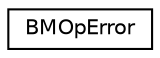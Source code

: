 digraph G
{
  edge [fontname="Helvetica",fontsize="10",labelfontname="Helvetica",labelfontsize="10"];
  node [fontname="Helvetica",fontsize="10",shape=record];
  rankdir=LR;
  Node1 [label="BMOpError",height=0.2,width=0.4,color="black", fillcolor="white", style="filled",URL="$d2/d75/structBMOpError.html"];
}
